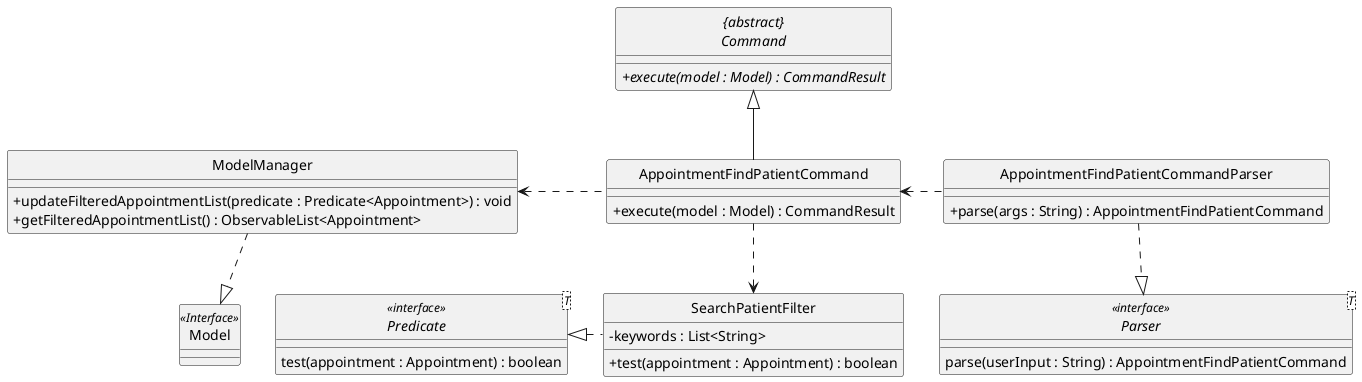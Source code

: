 @startuml
skinparam backgroundColor #ffffff
skinparam classAttributeIconSize 0
hide circle

abstract class "{abstract}\nCommand" {
    + {abstract} execute(model : Model) : CommandResult
}

class Model <<Interface>> {

}


class ModelManager {
    + updateFilteredAppointmentList(predicate : Predicate<Appointment>) : void
    + getFilteredAppointmentList() : ObservableList<Appointment>
}

ModelManager ..down|> Model

class AppointmentFindPatientCommand {
    /' Methods '/
    + execute(model : Model) : CommandResult
}

class AppointmentFindPatientCommandParser {
    /' Methods '/
    + parse(args : String) : AppointmentFindPatientCommand
}

interface Parser<T> <<interface>> {
    parse(userInput : String) : AppointmentFindPatientCommand
}

interface Predicate<T> <<interface>> {
    test(appointment : Appointment) : boolean
}

class SearchPatientFilter {
    + test(appointment : Appointment) : boolean
    - keywords : List<String>
}

AppointmentFindPatientCommandParser ..down|> Parser
SearchPatientFilter ..left|> Predicate
AppointmentFindPatientCommandParser ..left> AppointmentFindPatientCommand
AppointmentFindPatientCommand --up|> "{abstract}\nCommand"
AppointmentFindPatientCommand ..left> ModelManager
AppointmentFindPatientCommand ..down> SearchPatientFilter

@enduml
